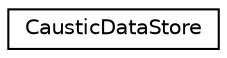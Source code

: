 digraph "Graphical Class Hierarchy"
{
 // LATEX_PDF_SIZE
  edge [fontname="Helvetica",fontsize="10",labelfontname="Helvetica",labelfontsize="10"];
  node [fontname="Helvetica",fontsize="10",shape=record];
  rankdir="LR";
  Node0 [label="CausticDataStore",height=0.2,width=0.4,color="black", fillcolor="white", style="filled",URL="$class_caustic_data_store.html",tooltip="A class for holding, printing and reading the information about the caustics and critical curves in a..."];
}
